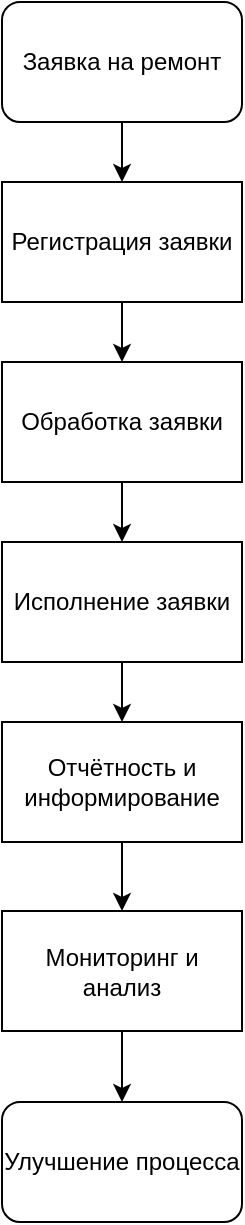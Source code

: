 <mxfile version="22.0.3" type="device">
  <diagram name="Страница — 1" id="cXdGhwKaKi3-fCCTo1Gb">
    <mxGraphModel dx="1382" dy="683" grid="1" gridSize="10" guides="1" tooltips="1" connect="1" arrows="1" fold="1" page="1" pageScale="1" pageWidth="827" pageHeight="1169" math="0" shadow="0">
      <root>
        <mxCell id="0" />
        <mxCell id="1" parent="0" />
        <mxCell id="T7E25Vha3aE4uSR2RXUI-5" style="edgeStyle=orthogonalEdgeStyle;rounded=0;orthogonalLoop=1;jettySize=auto;html=1;exitX=0.5;exitY=1;exitDx=0;exitDy=0;" edge="1" parent="1" source="T7E25Vha3aE4uSR2RXUI-3" target="T7E25Vha3aE4uSR2RXUI-4">
          <mxGeometry relative="1" as="geometry" />
        </mxCell>
        <mxCell id="T7E25Vha3aE4uSR2RXUI-3" value="Заявка на ремонт" style="rounded=1;whiteSpace=wrap;html=1;" vertex="1" parent="1">
          <mxGeometry x="340" y="70" width="120" height="60" as="geometry" />
        </mxCell>
        <mxCell id="T7E25Vha3aE4uSR2RXUI-9" value="" style="edgeStyle=orthogonalEdgeStyle;rounded=0;orthogonalLoop=1;jettySize=auto;html=1;" edge="1" parent="1" source="T7E25Vha3aE4uSR2RXUI-4" target="T7E25Vha3aE4uSR2RXUI-8">
          <mxGeometry relative="1" as="geometry" />
        </mxCell>
        <mxCell id="T7E25Vha3aE4uSR2RXUI-4" value="Регистрация заявки" style="rounded=0;whiteSpace=wrap;html=1;" vertex="1" parent="1">
          <mxGeometry x="340" y="160" width="120" height="60" as="geometry" />
        </mxCell>
        <mxCell id="T7E25Vha3aE4uSR2RXUI-11" value="" style="edgeStyle=orthogonalEdgeStyle;rounded=0;orthogonalLoop=1;jettySize=auto;html=1;" edge="1" parent="1" source="T7E25Vha3aE4uSR2RXUI-8" target="T7E25Vha3aE4uSR2RXUI-10">
          <mxGeometry relative="1" as="geometry" />
        </mxCell>
        <mxCell id="T7E25Vha3aE4uSR2RXUI-8" value="Обработка заявки" style="rounded=0;whiteSpace=wrap;html=1;" vertex="1" parent="1">
          <mxGeometry x="340" y="250" width="120" height="60" as="geometry" />
        </mxCell>
        <mxCell id="T7E25Vha3aE4uSR2RXUI-13" value="" style="edgeStyle=orthogonalEdgeStyle;rounded=0;orthogonalLoop=1;jettySize=auto;html=1;" edge="1" parent="1" source="T7E25Vha3aE4uSR2RXUI-10" target="T7E25Vha3aE4uSR2RXUI-12">
          <mxGeometry relative="1" as="geometry" />
        </mxCell>
        <mxCell id="T7E25Vha3aE4uSR2RXUI-10" value="Исполнение заявки" style="rounded=0;whiteSpace=wrap;html=1;" vertex="1" parent="1">
          <mxGeometry x="340" y="340" width="120" height="60" as="geometry" />
        </mxCell>
        <mxCell id="T7E25Vha3aE4uSR2RXUI-15" value="" style="edgeStyle=orthogonalEdgeStyle;rounded=0;orthogonalLoop=1;jettySize=auto;html=1;" edge="1" parent="1" source="T7E25Vha3aE4uSR2RXUI-12" target="T7E25Vha3aE4uSR2RXUI-14">
          <mxGeometry relative="1" as="geometry" />
        </mxCell>
        <mxCell id="T7E25Vha3aE4uSR2RXUI-12" value="Отчётность и информирование" style="rounded=0;whiteSpace=wrap;html=1;" vertex="1" parent="1">
          <mxGeometry x="340" y="430" width="120" height="60" as="geometry" />
        </mxCell>
        <mxCell id="T7E25Vha3aE4uSR2RXUI-17" style="edgeStyle=orthogonalEdgeStyle;rounded=0;orthogonalLoop=1;jettySize=auto;html=1;exitX=0.5;exitY=1;exitDx=0;exitDy=0;" edge="1" parent="1" source="T7E25Vha3aE4uSR2RXUI-14" target="T7E25Vha3aE4uSR2RXUI-16">
          <mxGeometry relative="1" as="geometry" />
        </mxCell>
        <mxCell id="T7E25Vha3aE4uSR2RXUI-14" value="Мониторинг и анализ" style="rounded=0;whiteSpace=wrap;html=1;" vertex="1" parent="1">
          <mxGeometry x="340" y="524.5" width="120" height="60" as="geometry" />
        </mxCell>
        <mxCell id="T7E25Vha3aE4uSR2RXUI-16" value="Улучшение процесса" style="rounded=1;whiteSpace=wrap;html=1;" vertex="1" parent="1">
          <mxGeometry x="340" y="620" width="120" height="60" as="geometry" />
        </mxCell>
      </root>
    </mxGraphModel>
  </diagram>
</mxfile>

